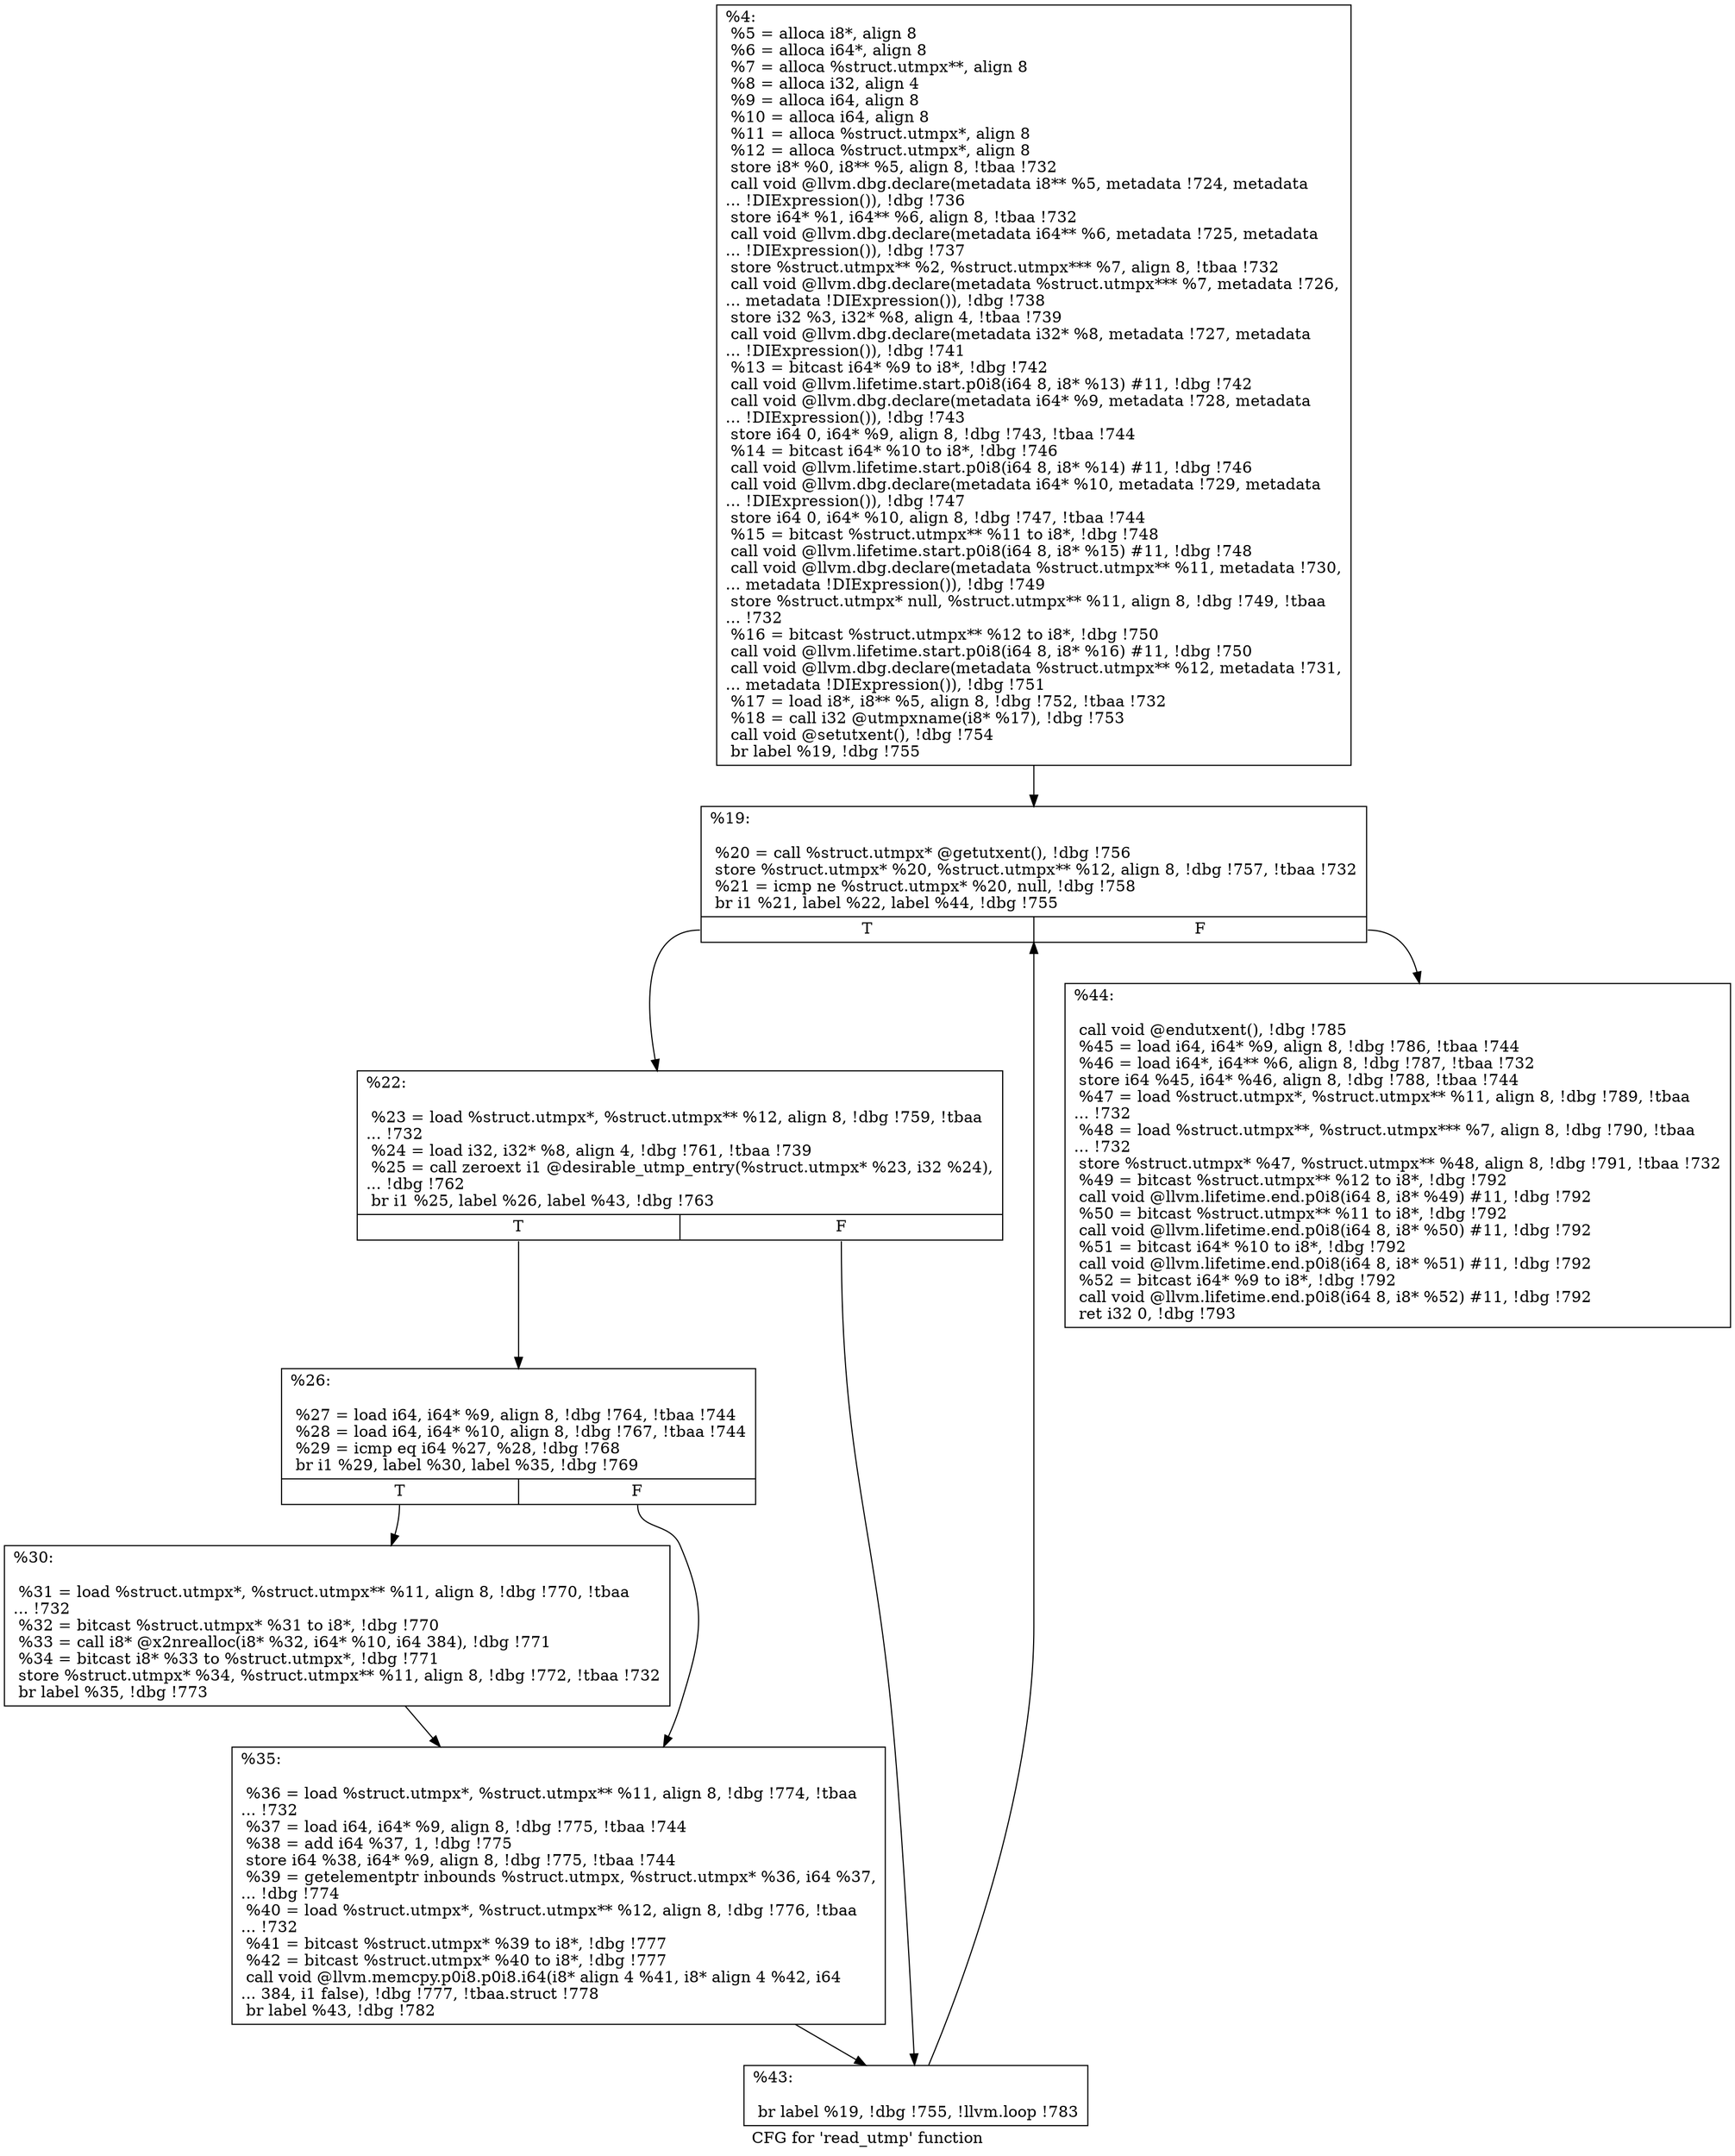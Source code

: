 digraph "CFG for 'read_utmp' function" {
	label="CFG for 'read_utmp' function";

	Node0x229cb90 [shape=record,label="{%4:\l  %5 = alloca i8*, align 8\l  %6 = alloca i64*, align 8\l  %7 = alloca %struct.utmpx**, align 8\l  %8 = alloca i32, align 4\l  %9 = alloca i64, align 8\l  %10 = alloca i64, align 8\l  %11 = alloca %struct.utmpx*, align 8\l  %12 = alloca %struct.utmpx*, align 8\l  store i8* %0, i8** %5, align 8, !tbaa !732\l  call void @llvm.dbg.declare(metadata i8** %5, metadata !724, metadata\l... !DIExpression()), !dbg !736\l  store i64* %1, i64** %6, align 8, !tbaa !732\l  call void @llvm.dbg.declare(metadata i64** %6, metadata !725, metadata\l... !DIExpression()), !dbg !737\l  store %struct.utmpx** %2, %struct.utmpx*** %7, align 8, !tbaa !732\l  call void @llvm.dbg.declare(metadata %struct.utmpx*** %7, metadata !726,\l... metadata !DIExpression()), !dbg !738\l  store i32 %3, i32* %8, align 4, !tbaa !739\l  call void @llvm.dbg.declare(metadata i32* %8, metadata !727, metadata\l... !DIExpression()), !dbg !741\l  %13 = bitcast i64* %9 to i8*, !dbg !742\l  call void @llvm.lifetime.start.p0i8(i64 8, i8* %13) #11, !dbg !742\l  call void @llvm.dbg.declare(metadata i64* %9, metadata !728, metadata\l... !DIExpression()), !dbg !743\l  store i64 0, i64* %9, align 8, !dbg !743, !tbaa !744\l  %14 = bitcast i64* %10 to i8*, !dbg !746\l  call void @llvm.lifetime.start.p0i8(i64 8, i8* %14) #11, !dbg !746\l  call void @llvm.dbg.declare(metadata i64* %10, metadata !729, metadata\l... !DIExpression()), !dbg !747\l  store i64 0, i64* %10, align 8, !dbg !747, !tbaa !744\l  %15 = bitcast %struct.utmpx** %11 to i8*, !dbg !748\l  call void @llvm.lifetime.start.p0i8(i64 8, i8* %15) #11, !dbg !748\l  call void @llvm.dbg.declare(metadata %struct.utmpx** %11, metadata !730,\l... metadata !DIExpression()), !dbg !749\l  store %struct.utmpx* null, %struct.utmpx** %11, align 8, !dbg !749, !tbaa\l... !732\l  %16 = bitcast %struct.utmpx** %12 to i8*, !dbg !750\l  call void @llvm.lifetime.start.p0i8(i64 8, i8* %16) #11, !dbg !750\l  call void @llvm.dbg.declare(metadata %struct.utmpx** %12, metadata !731,\l... metadata !DIExpression()), !dbg !751\l  %17 = load i8*, i8** %5, align 8, !dbg !752, !tbaa !732\l  %18 = call i32 @utmpxname(i8* %17), !dbg !753\l  call void @setutxent(), !dbg !754\l  br label %19, !dbg !755\l}"];
	Node0x229cb90 -> Node0x229cbe0;
	Node0x229cbe0 [shape=record,label="{%19:\l\l  %20 = call %struct.utmpx* @getutxent(), !dbg !756\l  store %struct.utmpx* %20, %struct.utmpx** %12, align 8, !dbg !757, !tbaa !732\l  %21 = icmp ne %struct.utmpx* %20, null, !dbg !758\l  br i1 %21, label %22, label %44, !dbg !755\l|{<s0>T|<s1>F}}"];
	Node0x229cbe0:s0 -> Node0x229cc30;
	Node0x229cbe0:s1 -> Node0x229cdc0;
	Node0x229cc30 [shape=record,label="{%22:\l\l  %23 = load %struct.utmpx*, %struct.utmpx** %12, align 8, !dbg !759, !tbaa\l... !732\l  %24 = load i32, i32* %8, align 4, !dbg !761, !tbaa !739\l  %25 = call zeroext i1 @desirable_utmp_entry(%struct.utmpx* %23, i32 %24),\l... !dbg !762\l  br i1 %25, label %26, label %43, !dbg !763\l|{<s0>T|<s1>F}}"];
	Node0x229cc30:s0 -> Node0x229cc80;
	Node0x229cc30:s1 -> Node0x229cd70;
	Node0x229cc80 [shape=record,label="{%26:\l\l  %27 = load i64, i64* %9, align 8, !dbg !764, !tbaa !744\l  %28 = load i64, i64* %10, align 8, !dbg !767, !tbaa !744\l  %29 = icmp eq i64 %27, %28, !dbg !768\l  br i1 %29, label %30, label %35, !dbg !769\l|{<s0>T|<s1>F}}"];
	Node0x229cc80:s0 -> Node0x229ccd0;
	Node0x229cc80:s1 -> Node0x229cd20;
	Node0x229ccd0 [shape=record,label="{%30:\l\l  %31 = load %struct.utmpx*, %struct.utmpx** %11, align 8, !dbg !770, !tbaa\l... !732\l  %32 = bitcast %struct.utmpx* %31 to i8*, !dbg !770\l  %33 = call i8* @x2nrealloc(i8* %32, i64* %10, i64 384), !dbg !771\l  %34 = bitcast i8* %33 to %struct.utmpx*, !dbg !771\l  store %struct.utmpx* %34, %struct.utmpx** %11, align 8, !dbg !772, !tbaa !732\l  br label %35, !dbg !773\l}"];
	Node0x229ccd0 -> Node0x229cd20;
	Node0x229cd20 [shape=record,label="{%35:\l\l  %36 = load %struct.utmpx*, %struct.utmpx** %11, align 8, !dbg !774, !tbaa\l... !732\l  %37 = load i64, i64* %9, align 8, !dbg !775, !tbaa !744\l  %38 = add i64 %37, 1, !dbg !775\l  store i64 %38, i64* %9, align 8, !dbg !775, !tbaa !744\l  %39 = getelementptr inbounds %struct.utmpx, %struct.utmpx* %36, i64 %37,\l... !dbg !774\l  %40 = load %struct.utmpx*, %struct.utmpx** %12, align 8, !dbg !776, !tbaa\l... !732\l  %41 = bitcast %struct.utmpx* %39 to i8*, !dbg !777\l  %42 = bitcast %struct.utmpx* %40 to i8*, !dbg !777\l  call void @llvm.memcpy.p0i8.p0i8.i64(i8* align 4 %41, i8* align 4 %42, i64\l... 384, i1 false), !dbg !777, !tbaa.struct !778\l  br label %43, !dbg !782\l}"];
	Node0x229cd20 -> Node0x229cd70;
	Node0x229cd70 [shape=record,label="{%43:\l\l  br label %19, !dbg !755, !llvm.loop !783\l}"];
	Node0x229cd70 -> Node0x229cbe0;
	Node0x229cdc0 [shape=record,label="{%44:\l\l  call void @endutxent(), !dbg !785\l  %45 = load i64, i64* %9, align 8, !dbg !786, !tbaa !744\l  %46 = load i64*, i64** %6, align 8, !dbg !787, !tbaa !732\l  store i64 %45, i64* %46, align 8, !dbg !788, !tbaa !744\l  %47 = load %struct.utmpx*, %struct.utmpx** %11, align 8, !dbg !789, !tbaa\l... !732\l  %48 = load %struct.utmpx**, %struct.utmpx*** %7, align 8, !dbg !790, !tbaa\l... !732\l  store %struct.utmpx* %47, %struct.utmpx** %48, align 8, !dbg !791, !tbaa !732\l  %49 = bitcast %struct.utmpx** %12 to i8*, !dbg !792\l  call void @llvm.lifetime.end.p0i8(i64 8, i8* %49) #11, !dbg !792\l  %50 = bitcast %struct.utmpx** %11 to i8*, !dbg !792\l  call void @llvm.lifetime.end.p0i8(i64 8, i8* %50) #11, !dbg !792\l  %51 = bitcast i64* %10 to i8*, !dbg !792\l  call void @llvm.lifetime.end.p0i8(i64 8, i8* %51) #11, !dbg !792\l  %52 = bitcast i64* %9 to i8*, !dbg !792\l  call void @llvm.lifetime.end.p0i8(i64 8, i8* %52) #11, !dbg !792\l  ret i32 0, !dbg !793\l}"];
}
